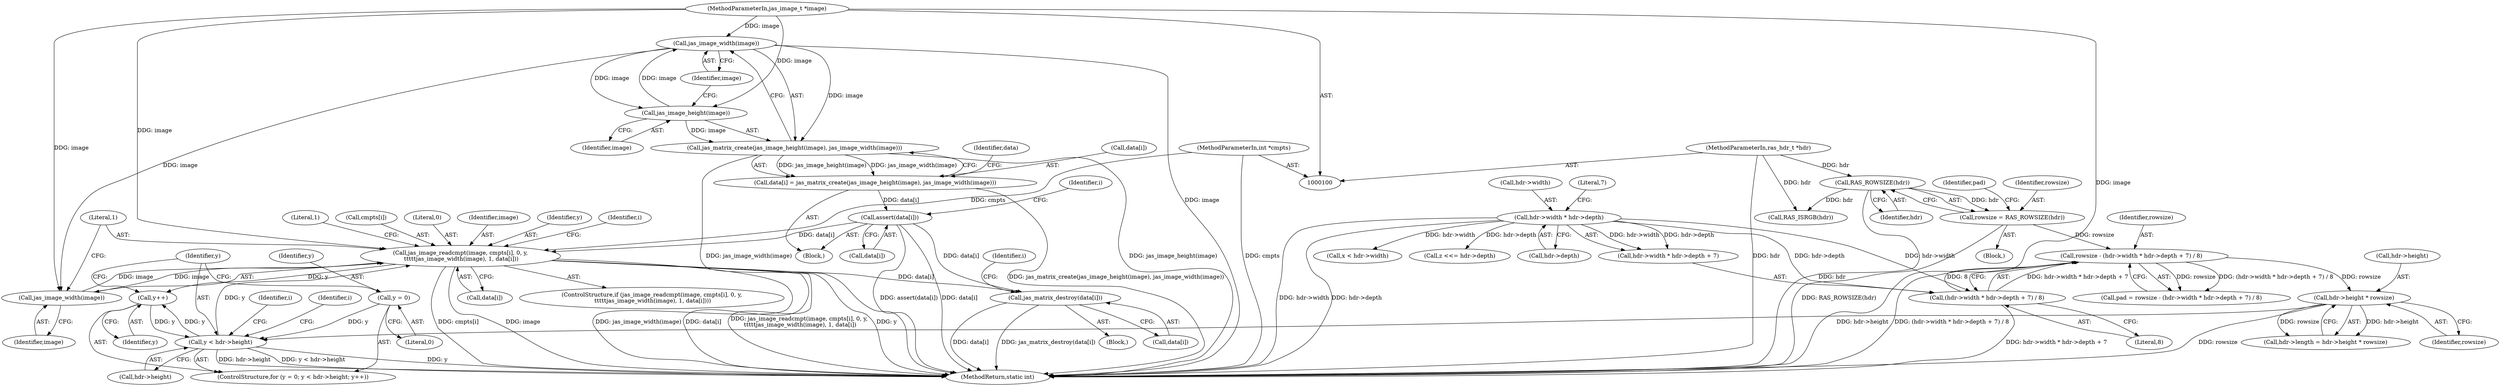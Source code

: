 digraph "1_jasper_411a4068f8c464e883358bf403a3e25158863823_1@API" {
"1000191" [label="(Call,jas_image_readcmpt(image, cmpts[i], 0, y,\n \t\t\t\t\tjas_image_width(image), 1, data[i]))"];
"1000198" [label="(Call,jas_image_width(image))"];
"1000134" [label="(Call,jas_image_width(image))"];
"1000132" [label="(Call,jas_image_height(image))"];
"1000103" [label="(MethodParameterIn,jas_image_t *image)"];
"1000191" [label="(Call,jas_image_readcmpt(image, cmpts[i], 0, y,\n \t\t\t\t\tjas_image_width(image), 1, data[i]))"];
"1000105" [label="(MethodParameterIn,int *cmpts)"];
"1000172" [label="(Call,y < hdr->height)"];
"1000177" [label="(Call,y++)"];
"1000169" [label="(Call,y = 0)"];
"1000163" [label="(Call,hdr->height * rowsize)"];
"1000146" [label="(Call,rowsize - (hdr->width * hdr->depth + 7) / 8)"];
"1000140" [label="(Call,rowsize = RAS_ROWSIZE(hdr))"];
"1000142" [label="(Call,RAS_ROWSIZE(hdr))"];
"1000102" [label="(MethodParameterIn,ras_hdr_t *hdr)"];
"1000148" [label="(Call,(hdr->width * hdr->depth + 7) / 8)"];
"1000150" [label="(Call,hdr->width * hdr->depth)"];
"1000136" [label="(Call,assert(data[i]))"];
"1000127" [label="(Call,data[i] = jas_matrix_create(jas_image_height(image), jas_image_width(image)))"];
"1000131" [label="(Call,jas_matrix_create(jas_image_height(image), jas_image_width(image)))"];
"1000360" [label="(Call,jas_matrix_destroy(data[i]))"];
"1000200" [label="(Literal,1)"];
"1000201" [label="(Call,data[i])"];
"1000105" [label="(MethodParameterIn,int *cmpts)"];
"1000164" [label="(Call,hdr->height)"];
"1000126" [label="(Block,)"];
"1000178" [label="(Identifier,y)"];
"1000131" [label="(Call,jas_matrix_create(jas_image_height(image), jas_image_width(image)))"];
"1000163" [label="(Call,hdr->height * rowsize)"];
"1000171" [label="(Literal,0)"];
"1000359" [label="(Block,)"];
"1000361" [label="(Call,data[i])"];
"1000197" [label="(Identifier,y)"];
"1000218" [label="(Call,x < hdr->width)"];
"1000102" [label="(MethodParameterIn,ras_hdr_t *hdr)"];
"1000232" [label="(Call,RAS_ISRGB(hdr))"];
"1000191" [label="(Call,jas_image_readcmpt(image, cmpts[i], 0, y,\n \t\t\t\t\tjas_image_width(image), 1, data[i]))"];
"1000127" [label="(Call,data[i] = jas_matrix_create(jas_image_height(image), jas_image_width(image)))"];
"1000141" [label="(Identifier,rowsize)"];
"1000159" [label="(Call,hdr->length = hdr->height * rowsize)"];
"1000138" [label="(Identifier,data)"];
"1000149" [label="(Call,hdr->width * hdr->depth + 7)"];
"1000358" [label="(Identifier,i)"];
"1000188" [label="(Identifier,i)"];
"1000142" [label="(Call,RAS_ROWSIZE(hdr))"];
"1000207" [label="(Literal,1)"];
"1000190" [label="(ControlStructure,if (jas_image_readcmpt(image, cmpts[i], 0, y,\n \t\t\t\t\tjas_image_width(image), 1, data[i])))"];
"1000169" [label="(Call,y = 0)"];
"1000106" [label="(Block,)"];
"1000134" [label="(Call,jas_image_width(image))"];
"1000140" [label="(Call,rowsize = RAS_ROWSIZE(hdr))"];
"1000125" [label="(Identifier,i)"];
"1000199" [label="(Identifier,image)"];
"1000360" [label="(Call,jas_matrix_destroy(data[i]))"];
"1000158" [label="(Literal,8)"];
"1000151" [label="(Call,hdr->width)"];
"1000172" [label="(Call,y < hdr->height)"];
"1000133" [label="(Identifier,image)"];
"1000150" [label="(Call,hdr->width * hdr->depth)"];
"1000135" [label="(Identifier,image)"];
"1000226" [label="(Call,z <<= hdr->depth)"];
"1000366" [label="(MethodReturn,static int)"];
"1000147" [label="(Identifier,rowsize)"];
"1000143" [label="(Identifier,hdr)"];
"1000154" [label="(Call,hdr->depth)"];
"1000145" [label="(Identifier,pad)"];
"1000167" [label="(Identifier,rowsize)"];
"1000170" [label="(Identifier,y)"];
"1000193" [label="(Call,cmpts[i])"];
"1000148" [label="(Call,(hdr->width * hdr->depth + 7) / 8)"];
"1000174" [label="(Call,hdr->height)"];
"1000196" [label="(Literal,0)"];
"1000192" [label="(Identifier,image)"];
"1000173" [label="(Identifier,y)"];
"1000168" [label="(ControlStructure,for (y = 0; y < hdr->height; y++))"];
"1000103" [label="(MethodParameterIn,jas_image_t *image)"];
"1000177" [label="(Call,y++)"];
"1000157" [label="(Literal,7)"];
"1000144" [label="(Call,pad = rowsize - (hdr->width * hdr->depth + 7) / 8)"];
"1000132" [label="(Call,jas_image_height(image))"];
"1000146" [label="(Call,rowsize - (hdr->width * hdr->depth + 7) / 8)"];
"1000198" [label="(Call,jas_image_width(image))"];
"1000137" [label="(Call,data[i])"];
"1000352" [label="(Identifier,i)"];
"1000128" [label="(Call,data[i])"];
"1000136" [label="(Call,assert(data[i]))"];
"1000182" [label="(Identifier,i)"];
"1000191" -> "1000190"  [label="AST: "];
"1000191" -> "1000201"  [label="CFG: "];
"1000192" -> "1000191"  [label="AST: "];
"1000193" -> "1000191"  [label="AST: "];
"1000196" -> "1000191"  [label="AST: "];
"1000197" -> "1000191"  [label="AST: "];
"1000198" -> "1000191"  [label="AST: "];
"1000200" -> "1000191"  [label="AST: "];
"1000201" -> "1000191"  [label="AST: "];
"1000207" -> "1000191"  [label="CFG: "];
"1000188" -> "1000191"  [label="CFG: "];
"1000191" -> "1000366"  [label="DDG: data[i]"];
"1000191" -> "1000366"  [label="DDG: jas_image_readcmpt(image, cmpts[i], 0, y,\n \t\t\t\t\tjas_image_width(image), 1, data[i])"];
"1000191" -> "1000366"  [label="DDG: y"];
"1000191" -> "1000366"  [label="DDG: cmpts[i]"];
"1000191" -> "1000366"  [label="DDG: image"];
"1000191" -> "1000366"  [label="DDG: jas_image_width(image)"];
"1000191" -> "1000177"  [label="DDG: y"];
"1000198" -> "1000191"  [label="DDG: image"];
"1000103" -> "1000191"  [label="DDG: image"];
"1000105" -> "1000191"  [label="DDG: cmpts"];
"1000172" -> "1000191"  [label="DDG: y"];
"1000191" -> "1000198"  [label="DDG: image"];
"1000136" -> "1000191"  [label="DDG: data[i]"];
"1000191" -> "1000360"  [label="DDG: data[i]"];
"1000198" -> "1000199"  [label="CFG: "];
"1000199" -> "1000198"  [label="AST: "];
"1000200" -> "1000198"  [label="CFG: "];
"1000134" -> "1000198"  [label="DDG: image"];
"1000103" -> "1000198"  [label="DDG: image"];
"1000134" -> "1000131"  [label="AST: "];
"1000134" -> "1000135"  [label="CFG: "];
"1000135" -> "1000134"  [label="AST: "];
"1000131" -> "1000134"  [label="CFG: "];
"1000134" -> "1000366"  [label="DDG: image"];
"1000134" -> "1000132"  [label="DDG: image"];
"1000134" -> "1000131"  [label="DDG: image"];
"1000132" -> "1000134"  [label="DDG: image"];
"1000103" -> "1000134"  [label="DDG: image"];
"1000132" -> "1000131"  [label="AST: "];
"1000132" -> "1000133"  [label="CFG: "];
"1000133" -> "1000132"  [label="AST: "];
"1000135" -> "1000132"  [label="CFG: "];
"1000132" -> "1000131"  [label="DDG: image"];
"1000103" -> "1000132"  [label="DDG: image"];
"1000103" -> "1000100"  [label="AST: "];
"1000103" -> "1000366"  [label="DDG: image"];
"1000105" -> "1000100"  [label="AST: "];
"1000105" -> "1000366"  [label="DDG: cmpts"];
"1000172" -> "1000168"  [label="AST: "];
"1000172" -> "1000174"  [label="CFG: "];
"1000173" -> "1000172"  [label="AST: "];
"1000174" -> "1000172"  [label="AST: "];
"1000182" -> "1000172"  [label="CFG: "];
"1000352" -> "1000172"  [label="CFG: "];
"1000172" -> "1000366"  [label="DDG: y < hdr->height"];
"1000172" -> "1000366"  [label="DDG: y"];
"1000172" -> "1000366"  [label="DDG: hdr->height"];
"1000177" -> "1000172"  [label="DDG: y"];
"1000169" -> "1000172"  [label="DDG: y"];
"1000163" -> "1000172"  [label="DDG: hdr->height"];
"1000172" -> "1000177"  [label="DDG: y"];
"1000177" -> "1000168"  [label="AST: "];
"1000177" -> "1000178"  [label="CFG: "];
"1000178" -> "1000177"  [label="AST: "];
"1000173" -> "1000177"  [label="CFG: "];
"1000169" -> "1000168"  [label="AST: "];
"1000169" -> "1000171"  [label="CFG: "];
"1000170" -> "1000169"  [label="AST: "];
"1000171" -> "1000169"  [label="AST: "];
"1000173" -> "1000169"  [label="CFG: "];
"1000163" -> "1000159"  [label="AST: "];
"1000163" -> "1000167"  [label="CFG: "];
"1000164" -> "1000163"  [label="AST: "];
"1000167" -> "1000163"  [label="AST: "];
"1000159" -> "1000163"  [label="CFG: "];
"1000163" -> "1000366"  [label="DDG: rowsize"];
"1000163" -> "1000159"  [label="DDG: hdr->height"];
"1000163" -> "1000159"  [label="DDG: rowsize"];
"1000146" -> "1000163"  [label="DDG: rowsize"];
"1000146" -> "1000144"  [label="AST: "];
"1000146" -> "1000148"  [label="CFG: "];
"1000147" -> "1000146"  [label="AST: "];
"1000148" -> "1000146"  [label="AST: "];
"1000144" -> "1000146"  [label="CFG: "];
"1000146" -> "1000366"  [label="DDG: (hdr->width * hdr->depth + 7) / 8"];
"1000146" -> "1000144"  [label="DDG: rowsize"];
"1000146" -> "1000144"  [label="DDG: (hdr->width * hdr->depth + 7) / 8"];
"1000140" -> "1000146"  [label="DDG: rowsize"];
"1000148" -> "1000146"  [label="DDG: hdr->width * hdr->depth + 7"];
"1000148" -> "1000146"  [label="DDG: 8"];
"1000140" -> "1000106"  [label="AST: "];
"1000140" -> "1000142"  [label="CFG: "];
"1000141" -> "1000140"  [label="AST: "];
"1000142" -> "1000140"  [label="AST: "];
"1000145" -> "1000140"  [label="CFG: "];
"1000140" -> "1000366"  [label="DDG: RAS_ROWSIZE(hdr)"];
"1000142" -> "1000140"  [label="DDG: hdr"];
"1000142" -> "1000143"  [label="CFG: "];
"1000143" -> "1000142"  [label="AST: "];
"1000142" -> "1000366"  [label="DDG: hdr"];
"1000102" -> "1000142"  [label="DDG: hdr"];
"1000142" -> "1000232"  [label="DDG: hdr"];
"1000102" -> "1000100"  [label="AST: "];
"1000102" -> "1000366"  [label="DDG: hdr"];
"1000102" -> "1000232"  [label="DDG: hdr"];
"1000148" -> "1000158"  [label="CFG: "];
"1000149" -> "1000148"  [label="AST: "];
"1000158" -> "1000148"  [label="AST: "];
"1000148" -> "1000366"  [label="DDG: hdr->width * hdr->depth + 7"];
"1000150" -> "1000148"  [label="DDG: hdr->width"];
"1000150" -> "1000148"  [label="DDG: hdr->depth"];
"1000150" -> "1000149"  [label="AST: "];
"1000150" -> "1000154"  [label="CFG: "];
"1000151" -> "1000150"  [label="AST: "];
"1000154" -> "1000150"  [label="AST: "];
"1000157" -> "1000150"  [label="CFG: "];
"1000150" -> "1000366"  [label="DDG: hdr->width"];
"1000150" -> "1000366"  [label="DDG: hdr->depth"];
"1000150" -> "1000149"  [label="DDG: hdr->width"];
"1000150" -> "1000149"  [label="DDG: hdr->depth"];
"1000150" -> "1000218"  [label="DDG: hdr->width"];
"1000150" -> "1000226"  [label="DDG: hdr->depth"];
"1000136" -> "1000126"  [label="AST: "];
"1000136" -> "1000137"  [label="CFG: "];
"1000137" -> "1000136"  [label="AST: "];
"1000125" -> "1000136"  [label="CFG: "];
"1000136" -> "1000366"  [label="DDG: assert(data[i])"];
"1000136" -> "1000366"  [label="DDG: data[i]"];
"1000127" -> "1000136"  [label="DDG: data[i]"];
"1000136" -> "1000360"  [label="DDG: data[i]"];
"1000127" -> "1000126"  [label="AST: "];
"1000127" -> "1000131"  [label="CFG: "];
"1000128" -> "1000127"  [label="AST: "];
"1000131" -> "1000127"  [label="AST: "];
"1000138" -> "1000127"  [label="CFG: "];
"1000127" -> "1000366"  [label="DDG: jas_matrix_create(jas_image_height(image), jas_image_width(image))"];
"1000131" -> "1000127"  [label="DDG: jas_image_height(image)"];
"1000131" -> "1000127"  [label="DDG: jas_image_width(image)"];
"1000131" -> "1000366"  [label="DDG: jas_image_height(image)"];
"1000131" -> "1000366"  [label="DDG: jas_image_width(image)"];
"1000360" -> "1000359"  [label="AST: "];
"1000360" -> "1000361"  [label="CFG: "];
"1000361" -> "1000360"  [label="AST: "];
"1000358" -> "1000360"  [label="CFG: "];
"1000360" -> "1000366"  [label="DDG: data[i]"];
"1000360" -> "1000366"  [label="DDG: jas_matrix_destroy(data[i])"];
}
